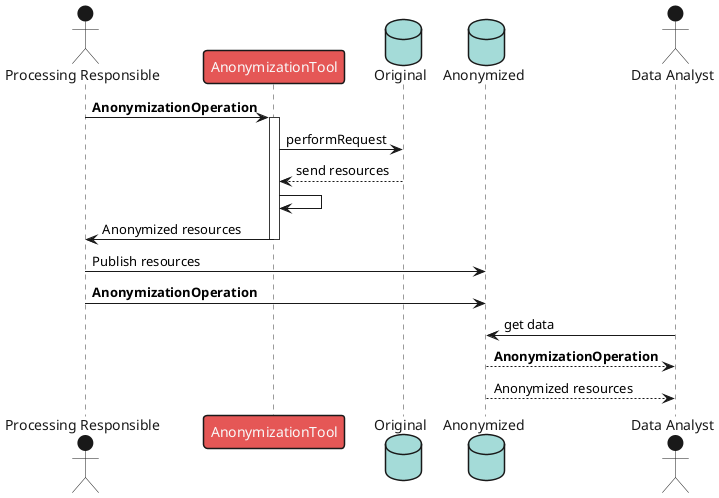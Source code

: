 @startuml
!theme mars
skinparam backgroundColor #00000000
actor "Processing Responsible" as PR
participant AnonymizationTool
database Original
database Anonymized
actor "Data Analyst" as DA

PR -> AnonymizationTool ++ : **AnonymizationOperation**
AnonymizationTool -> Original : performRequest
Original --> AnonymizationTool : send resources
AnonymizationTool -> AnonymizationTool
AnonymizationTool -> PR -- : Anonymized resources

PR -> Anonymized : Publish resources
PR -> Anonymized : **AnonymizationOperation**

DA -> Anonymized : get data
Anonymized --> DA : **AnonymizationOperation**
Anonymized --> DA : Anonymized resources
@enduml